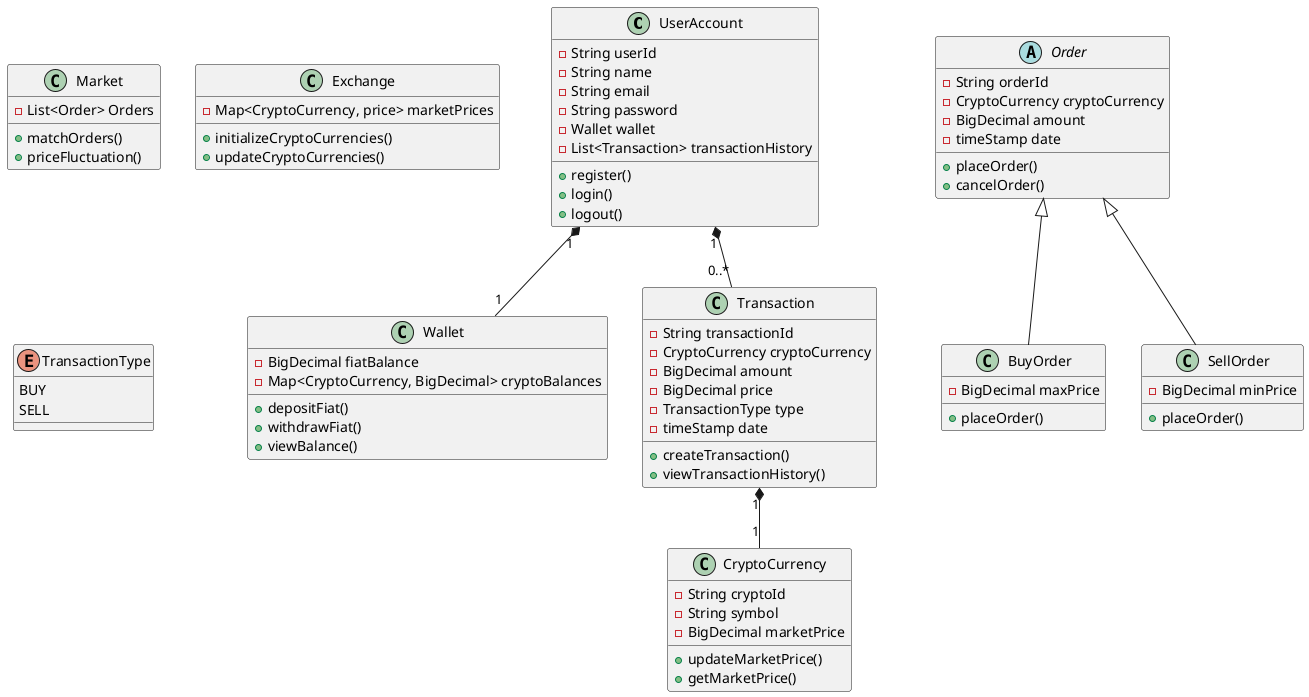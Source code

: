 @startuml

class UserAccount {
-String userId
-String name
-String email
-String password
-Wallet wallet
-List<Transaction> transactionHistory
+register()
+login()
+logout()
}

class Wallet {
-BigDecimal fiatBalance
-Map<CryptoCurrency, BigDecimal> cryptoBalances
+depositFiat()
+withdrawFiat()
+viewBalance()
}

class CryptoCurrency {
-String cryptoId
-String symbol
-BigDecimal marketPrice
+updateMarketPrice()
+getMarketPrice()
}

class Transaction {
-String transactionId
-CryptoCurrency cryptoCurrency
-BigDecimal amount
-BigDecimal price
-TransactionType type
-timeStamp date
+createTransaction()
+viewTransactionHistory()
}

abstract class Order {
-String orderId
-CryptoCurrency cryptoCurrency
-BigDecimal amount
-timeStamp date
+placeOrder()
+cancelOrder()
}

class BuyOrder {
-BigDecimal maxPrice
+placeOrder()
}

class SellOrder{
-BigDecimal minPrice
+placeOrder()
}

class Market{
-List<Order> Orders
+matchOrders()
+priceFluctuation()
}

class Exchange{
-Map<CryptoCurrency, price> marketPrices
+initializeCryptoCurrencies()
+updateCryptoCurrencies()
}

enum TransactionType {
BUY
SELL
}

UserAccount "1" *-- "1" Wallet
UserAccount "1" *-- "0..*" Transaction
Transaction "1" *-- "1" CryptoCurrency
Order <|-- BuyOrder
Order <|-- SellOrder

@enduml